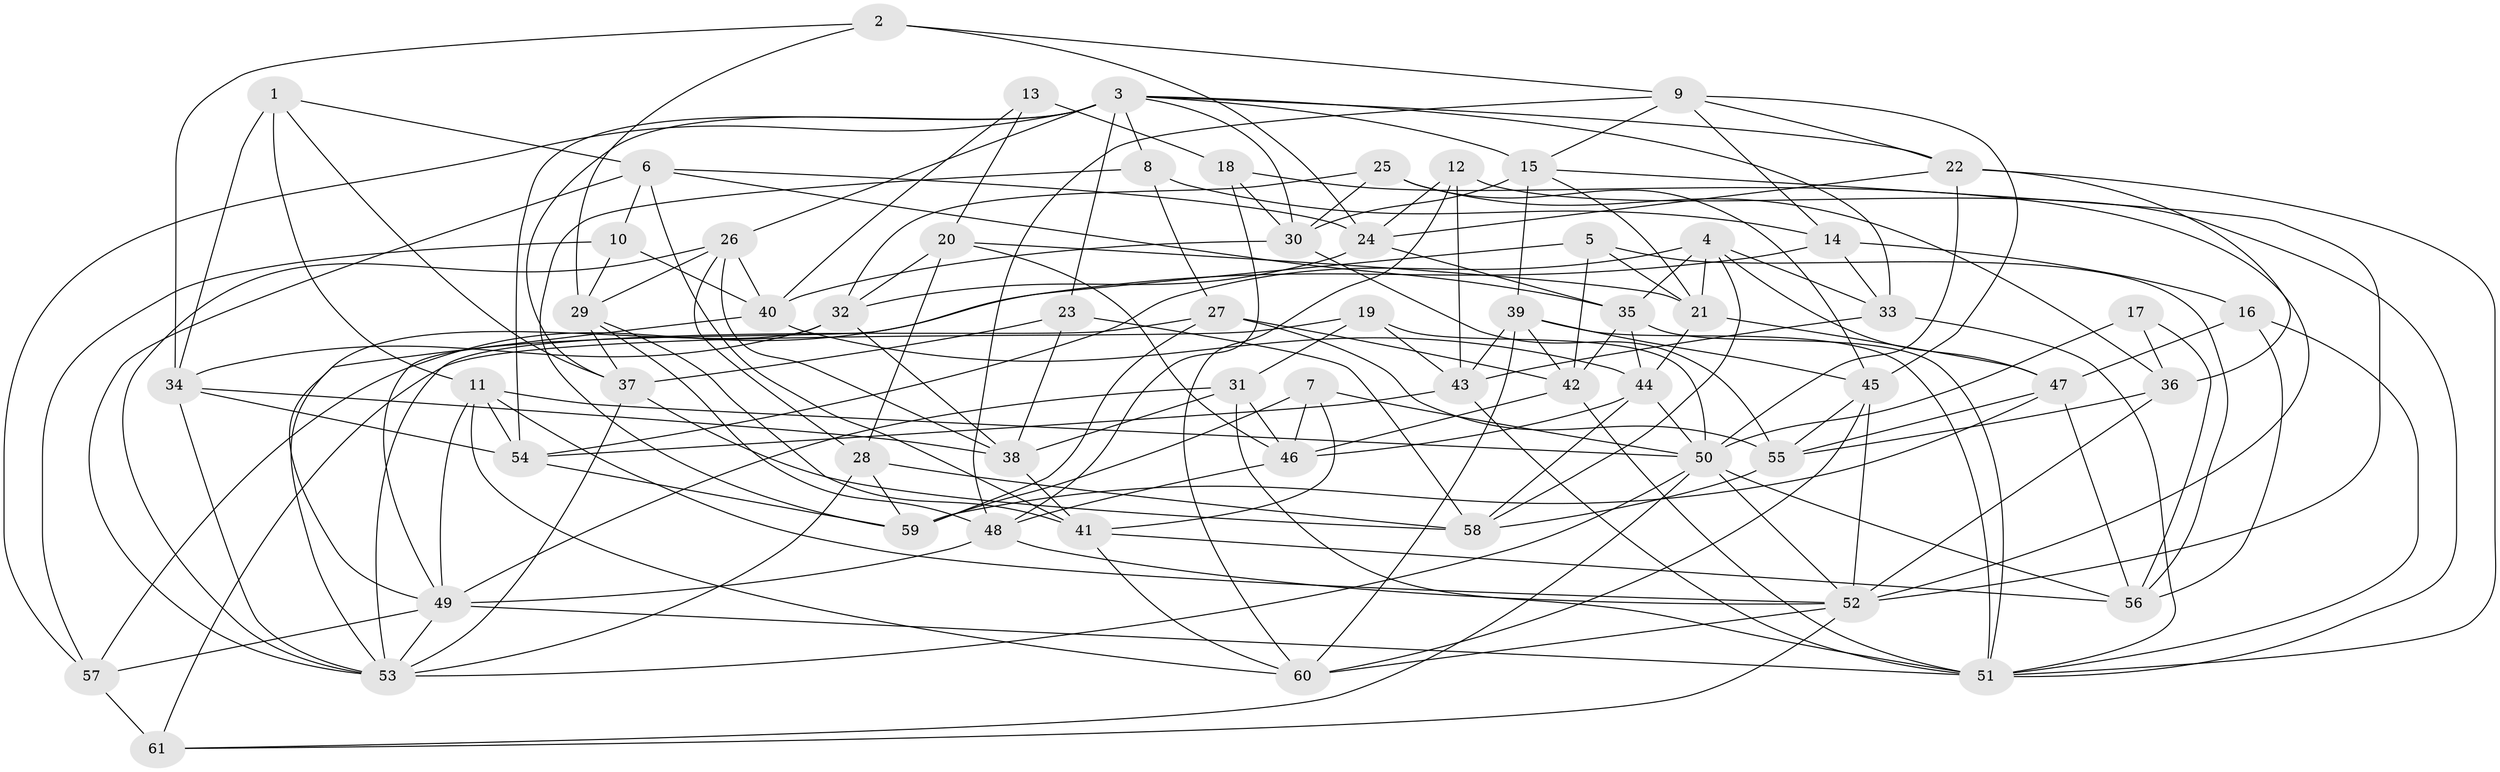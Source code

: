 // original degree distribution, {4: 1.0}
// Generated by graph-tools (version 1.1) at 2025/27/03/09/25 03:27:02]
// undirected, 61 vertices, 173 edges
graph export_dot {
graph [start="1"]
  node [color=gray90,style=filled];
  1;
  2;
  3;
  4;
  5;
  6;
  7;
  8;
  9;
  10;
  11;
  12;
  13;
  14;
  15;
  16;
  17;
  18;
  19;
  20;
  21;
  22;
  23;
  24;
  25;
  26;
  27;
  28;
  29;
  30;
  31;
  32;
  33;
  34;
  35;
  36;
  37;
  38;
  39;
  40;
  41;
  42;
  43;
  44;
  45;
  46;
  47;
  48;
  49;
  50;
  51;
  52;
  53;
  54;
  55;
  56;
  57;
  58;
  59;
  60;
  61;
  1 -- 6 [weight=1.0];
  1 -- 11 [weight=1.0];
  1 -- 34 [weight=1.0];
  1 -- 37 [weight=1.0];
  2 -- 9 [weight=1.0];
  2 -- 24 [weight=1.0];
  2 -- 29 [weight=1.0];
  2 -- 34 [weight=1.0];
  3 -- 8 [weight=1.0];
  3 -- 15 [weight=1.0];
  3 -- 22 [weight=1.0];
  3 -- 23 [weight=1.0];
  3 -- 26 [weight=1.0];
  3 -- 30 [weight=1.0];
  3 -- 33 [weight=1.0];
  3 -- 37 [weight=1.0];
  3 -- 54 [weight=1.0];
  3 -- 57 [weight=1.0];
  4 -- 21 [weight=1.0];
  4 -- 33 [weight=1.0];
  4 -- 35 [weight=1.0];
  4 -- 47 [weight=1.0];
  4 -- 54 [weight=1.0];
  4 -- 58 [weight=1.0];
  5 -- 21 [weight=1.0];
  5 -- 42 [weight=1.0];
  5 -- 49 [weight=1.0];
  5 -- 56 [weight=1.0];
  6 -- 10 [weight=1.0];
  6 -- 24 [weight=1.0];
  6 -- 35 [weight=1.0];
  6 -- 41 [weight=1.0];
  6 -- 53 [weight=1.0];
  7 -- 41 [weight=1.0];
  7 -- 46 [weight=1.0];
  7 -- 50 [weight=1.0];
  7 -- 59 [weight=1.0];
  8 -- 14 [weight=1.0];
  8 -- 27 [weight=1.0];
  8 -- 59 [weight=1.0];
  9 -- 14 [weight=1.0];
  9 -- 15 [weight=1.0];
  9 -- 22 [weight=1.0];
  9 -- 45 [weight=1.0];
  9 -- 48 [weight=1.0];
  10 -- 29 [weight=1.0];
  10 -- 40 [weight=1.0];
  10 -- 57 [weight=1.0];
  11 -- 49 [weight=1.0];
  11 -- 50 [weight=1.0];
  11 -- 52 [weight=1.0];
  11 -- 54 [weight=1.0];
  11 -- 60 [weight=1.0];
  12 -- 24 [weight=1.0];
  12 -- 43 [weight=1.0];
  12 -- 51 [weight=1.0];
  12 -- 60 [weight=1.0];
  13 -- 18 [weight=2.0];
  13 -- 20 [weight=1.0];
  13 -- 40 [weight=1.0];
  14 -- 16 [weight=1.0];
  14 -- 33 [weight=2.0];
  14 -- 57 [weight=1.0];
  15 -- 21 [weight=1.0];
  15 -- 30 [weight=1.0];
  15 -- 39 [weight=1.0];
  15 -- 52 [weight=1.0];
  16 -- 47 [weight=1.0];
  16 -- 51 [weight=1.0];
  16 -- 56 [weight=1.0];
  17 -- 36 [weight=2.0];
  17 -- 50 [weight=1.0];
  17 -- 56 [weight=1.0];
  18 -- 30 [weight=1.0];
  18 -- 48 [weight=1.0];
  18 -- 52 [weight=2.0];
  19 -- 31 [weight=2.0];
  19 -- 43 [weight=1.0];
  19 -- 50 [weight=1.0];
  19 -- 61 [weight=2.0];
  20 -- 21 [weight=1.0];
  20 -- 28 [weight=2.0];
  20 -- 32 [weight=1.0];
  20 -- 46 [weight=1.0];
  21 -- 44 [weight=1.0];
  21 -- 47 [weight=1.0];
  22 -- 24 [weight=1.0];
  22 -- 36 [weight=1.0];
  22 -- 50 [weight=1.0];
  22 -- 51 [weight=1.0];
  23 -- 37 [weight=1.0];
  23 -- 38 [weight=1.0];
  23 -- 58 [weight=1.0];
  24 -- 32 [weight=1.0];
  24 -- 35 [weight=1.0];
  25 -- 30 [weight=1.0];
  25 -- 32 [weight=1.0];
  25 -- 36 [weight=1.0];
  25 -- 45 [weight=1.0];
  26 -- 28 [weight=1.0];
  26 -- 29 [weight=1.0];
  26 -- 38 [weight=1.0];
  26 -- 40 [weight=1.0];
  26 -- 53 [weight=1.0];
  27 -- 42 [weight=1.0];
  27 -- 53 [weight=2.0];
  27 -- 55 [weight=1.0];
  27 -- 59 [weight=1.0];
  28 -- 53 [weight=1.0];
  28 -- 58 [weight=1.0];
  28 -- 59 [weight=1.0];
  29 -- 37 [weight=1.0];
  29 -- 41 [weight=1.0];
  29 -- 48 [weight=1.0];
  30 -- 40 [weight=1.0];
  30 -- 55 [weight=1.0];
  31 -- 38 [weight=1.0];
  31 -- 46 [weight=1.0];
  31 -- 49 [weight=1.0];
  31 -- 51 [weight=1.0];
  32 -- 34 [weight=1.0];
  32 -- 38 [weight=1.0];
  32 -- 53 [weight=1.0];
  33 -- 43 [weight=1.0];
  33 -- 51 [weight=1.0];
  34 -- 38 [weight=1.0];
  34 -- 53 [weight=1.0];
  34 -- 54 [weight=1.0];
  35 -- 42 [weight=1.0];
  35 -- 44 [weight=1.0];
  35 -- 51 [weight=1.0];
  36 -- 52 [weight=1.0];
  36 -- 55 [weight=1.0];
  37 -- 53 [weight=1.0];
  37 -- 58 [weight=1.0];
  38 -- 41 [weight=1.0];
  39 -- 42 [weight=1.0];
  39 -- 43 [weight=1.0];
  39 -- 45 [weight=1.0];
  39 -- 51 [weight=1.0];
  39 -- 60 [weight=1.0];
  40 -- 44 [weight=1.0];
  40 -- 49 [weight=1.0];
  41 -- 56 [weight=1.0];
  41 -- 60 [weight=1.0];
  42 -- 46 [weight=1.0];
  42 -- 51 [weight=1.0];
  43 -- 51 [weight=1.0];
  43 -- 54 [weight=1.0];
  44 -- 46 [weight=1.0];
  44 -- 50 [weight=1.0];
  44 -- 58 [weight=1.0];
  45 -- 52 [weight=1.0];
  45 -- 55 [weight=1.0];
  45 -- 60 [weight=1.0];
  46 -- 48 [weight=1.0];
  47 -- 55 [weight=1.0];
  47 -- 56 [weight=1.0];
  47 -- 59 [weight=1.0];
  48 -- 49 [weight=1.0];
  48 -- 52 [weight=1.0];
  49 -- 51 [weight=1.0];
  49 -- 53 [weight=1.0];
  49 -- 57 [weight=1.0];
  50 -- 52 [weight=1.0];
  50 -- 53 [weight=1.0];
  50 -- 56 [weight=1.0];
  50 -- 61 [weight=1.0];
  52 -- 60 [weight=1.0];
  52 -- 61 [weight=1.0];
  54 -- 59 [weight=1.0];
  55 -- 58 [weight=1.0];
  57 -- 61 [weight=2.0];
}
